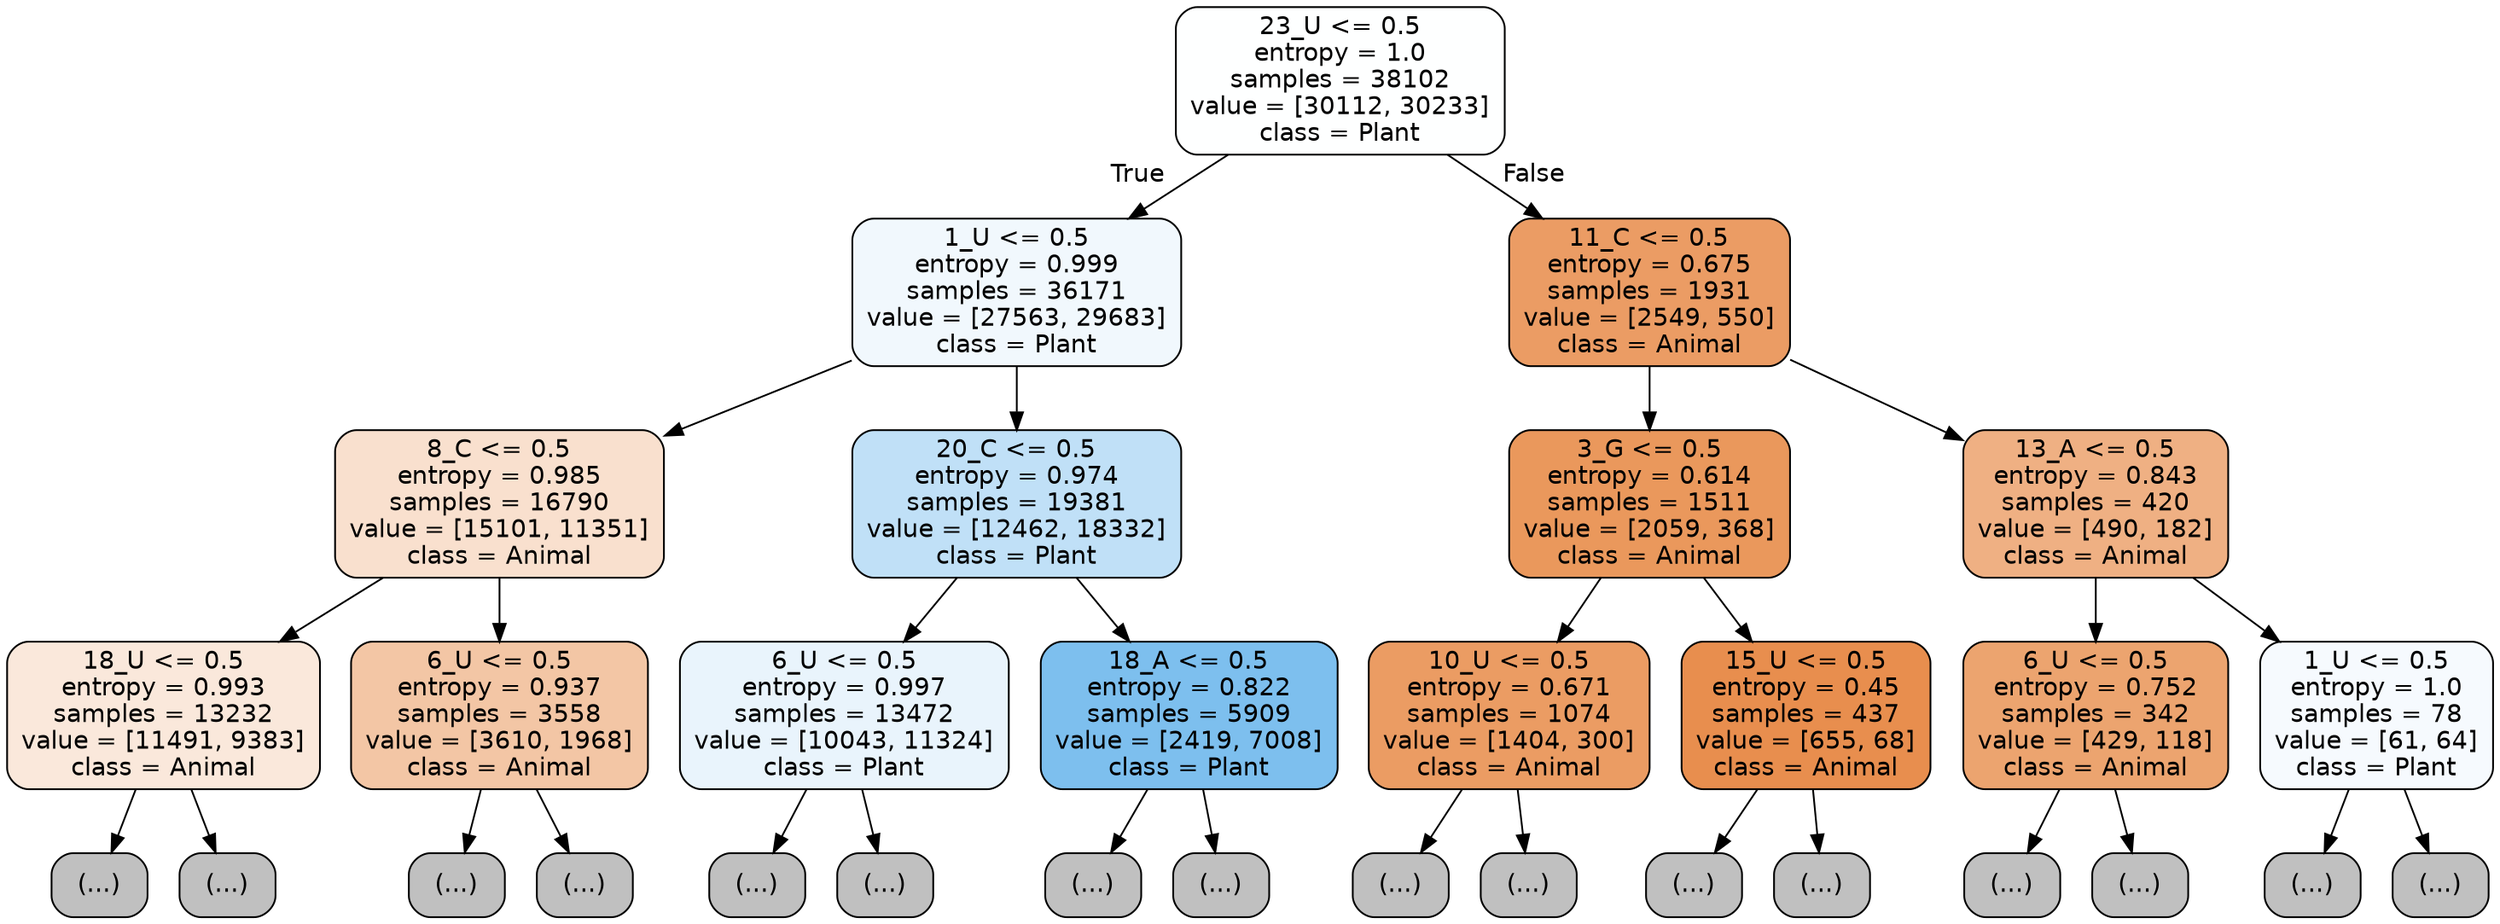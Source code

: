 digraph Tree {
node [shape=box, style="filled, rounded", color="black", fontname="helvetica"] ;
edge [fontname="helvetica"] ;
0 [label="23_U <= 0.5\nentropy = 1.0\nsamples = 38102\nvalue = [30112, 30233]\nclass = Plant", fillcolor="#feffff"] ;
1 [label="1_U <= 0.5\nentropy = 0.999\nsamples = 36171\nvalue = [27563, 29683]\nclass = Plant", fillcolor="#f1f8fd"] ;
0 -> 1 [labeldistance=2.5, labelangle=45, headlabel="True"] ;
2 [label="8_C <= 0.5\nentropy = 0.985\nsamples = 16790\nvalue = [15101, 11351]\nclass = Animal", fillcolor="#f9e0ce"] ;
1 -> 2 ;
3 [label="18_U <= 0.5\nentropy = 0.993\nsamples = 13232\nvalue = [11491, 9383]\nclass = Animal", fillcolor="#fae8db"] ;
2 -> 3 ;
4 [label="(...)", fillcolor="#C0C0C0"] ;
3 -> 4 ;
5127 [label="(...)", fillcolor="#C0C0C0"] ;
3 -> 5127 ;
7004 [label="6_U <= 0.5\nentropy = 0.937\nsamples = 3558\nvalue = [3610, 1968]\nclass = Animal", fillcolor="#f3c6a5"] ;
2 -> 7004 ;
7005 [label="(...)", fillcolor="#C0C0C0"] ;
7004 -> 7005 ;
8482 [label="(...)", fillcolor="#C0C0C0"] ;
7004 -> 8482 ;
8965 [label="20_C <= 0.5\nentropy = 0.974\nsamples = 19381\nvalue = [12462, 18332]\nclass = Plant", fillcolor="#c0e0f7"] ;
1 -> 8965 ;
8966 [label="6_U <= 0.5\nentropy = 0.997\nsamples = 13472\nvalue = [10043, 11324]\nclass = Plant", fillcolor="#e9f4fc"] ;
8965 -> 8966 ;
8967 [label="(...)", fillcolor="#C0C0C0"] ;
8966 -> 8967 ;
12980 [label="(...)", fillcolor="#C0C0C0"] ;
8966 -> 12980 ;
14405 [label="18_A <= 0.5\nentropy = 0.822\nsamples = 5909\nvalue = [2419, 7008]\nclass = Plant", fillcolor="#7dbfee"] ;
8965 -> 14405 ;
14406 [label="(...)", fillcolor="#C0C0C0"] ;
14405 -> 14406 ;
15671 [label="(...)", fillcolor="#C0C0C0"] ;
14405 -> 15671 ;
16022 [label="11_C <= 0.5\nentropy = 0.675\nsamples = 1931\nvalue = [2549, 550]\nclass = Animal", fillcolor="#eb9c64"] ;
0 -> 16022 [labeldistance=2.5, labelangle=-45, headlabel="False"] ;
16023 [label="3_G <= 0.5\nentropy = 0.614\nsamples = 1511\nvalue = [2059, 368]\nclass = Animal", fillcolor="#ea985c"] ;
16022 -> 16023 ;
16024 [label="10_U <= 0.5\nentropy = 0.671\nsamples = 1074\nvalue = [1404, 300]\nclass = Animal", fillcolor="#eb9c63"] ;
16023 -> 16024 ;
16025 [label="(...)", fillcolor="#C0C0C0"] ;
16024 -> 16025 ;
16342 [label="(...)", fillcolor="#C0C0C0"] ;
16024 -> 16342 ;
16459 [label="15_U <= 0.5\nentropy = 0.45\nsamples = 437\nvalue = [655, 68]\nclass = Animal", fillcolor="#e88e4e"] ;
16023 -> 16459 ;
16460 [label="(...)", fillcolor="#C0C0C0"] ;
16459 -> 16460 ;
16573 [label="(...)", fillcolor="#C0C0C0"] ;
16459 -> 16573 ;
16600 [label="13_A <= 0.5\nentropy = 0.843\nsamples = 420\nvalue = [490, 182]\nclass = Animal", fillcolor="#efb083"] ;
16022 -> 16600 ;
16601 [label="6_U <= 0.5\nentropy = 0.752\nsamples = 342\nvalue = [429, 118]\nclass = Animal", fillcolor="#eca46f"] ;
16600 -> 16601 ;
16602 [label="(...)", fillcolor="#C0C0C0"] ;
16601 -> 16602 ;
16705 [label="(...)", fillcolor="#C0C0C0"] ;
16601 -> 16705 ;
16742 [label="1_U <= 0.5\nentropy = 1.0\nsamples = 78\nvalue = [61, 64]\nclass = Plant", fillcolor="#f6fafe"] ;
16600 -> 16742 ;
16743 [label="(...)", fillcolor="#C0C0C0"] ;
16742 -> 16743 ;
16764 [label="(...)", fillcolor="#C0C0C0"] ;
16742 -> 16764 ;
}